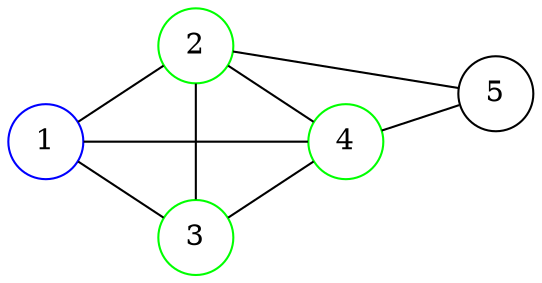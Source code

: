 graph Coloring{
    node[shape="circle"];
    edge[]
    rankdir="LR";    
    1[color="Blue"];
    5;
    3[color="Green"];
    2[color="Green"];
    4[color="Green"];
    
    1--2
    1--3
    1--4
    2--3
    2--4
    2--5
    3--4
    4--5
    { rank=same; 2;3};
}